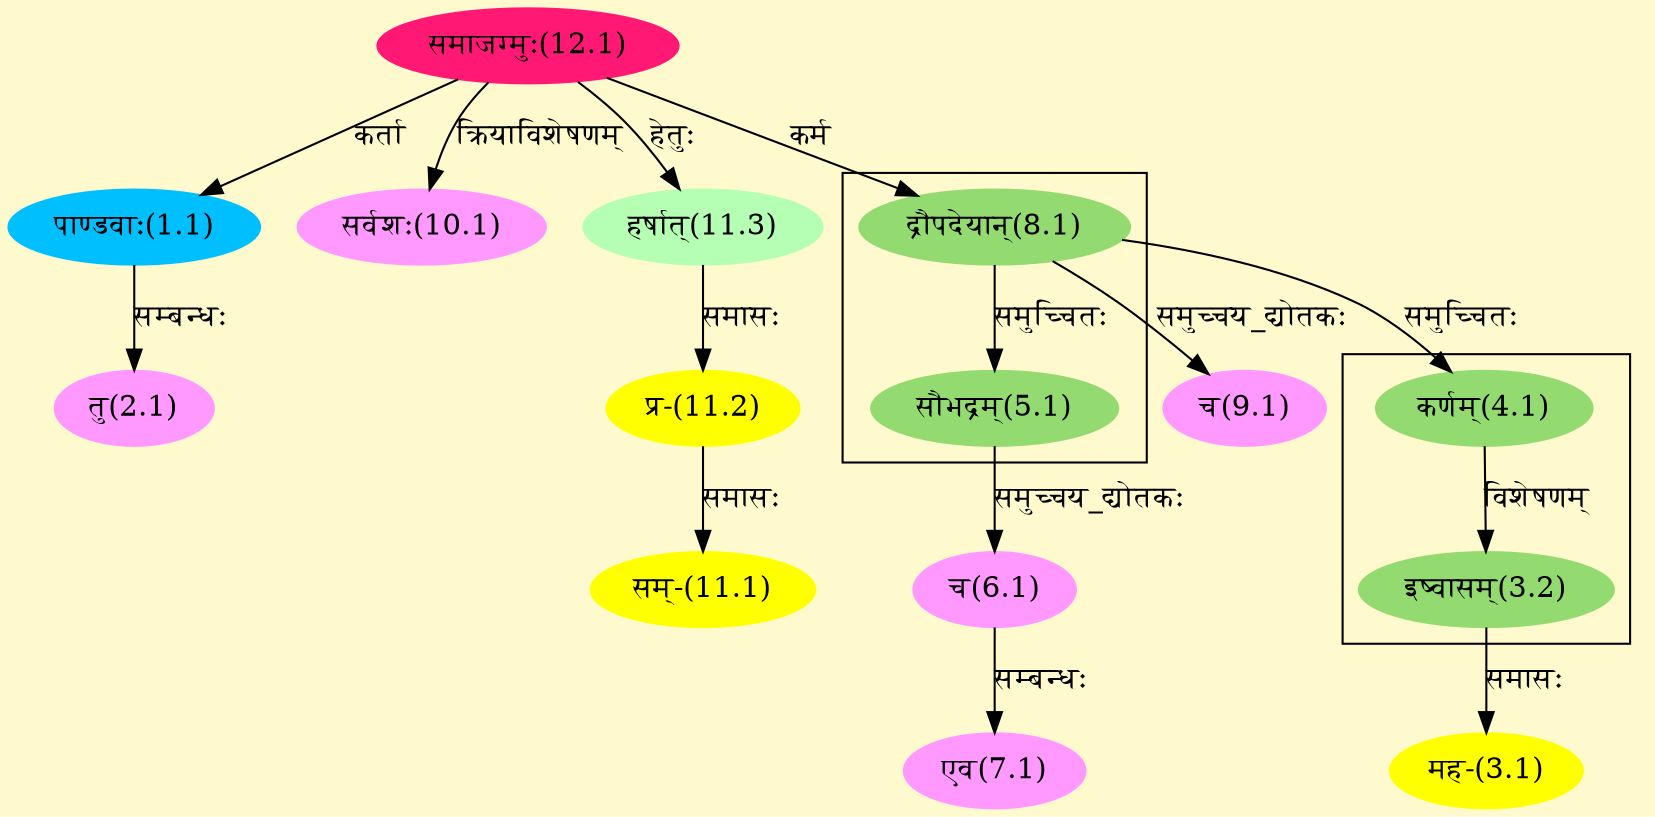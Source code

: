 digraph G{
rankdir=BT;
 compound=true;
 bgcolor="lemonchiffon1";

subgraph cluster_1{
Node3_2 [style=filled, color="#93DB70" label = "इष्वासम्(3.2)"]
Node4_1 [style=filled, color="#93DB70" label = "कर्णम्(4.1)"]

}

subgraph cluster_2{
Node4_1 [style=filled, color="#93DB70" label = "कर्णम्(4.1)"]
Node8_1 [style=filled, color="#93DB70" label = "द्रौपदेयान्(8.1)"]
Node5_1 [style=filled, color="#93DB70" label = "सौभद्रम्(5.1)"]

}
Node1_1 [style=filled, color="#00BFFF" label = "पाण्डवाः(1.1)"]
Node12_1 [style=filled, color="#FF1975" label = "समाजग्मुः(12.1)"]
Node2_1 [style=filled, color="#FF99FF" label = "तु(2.1)"]
Node3_1 [style=filled, color="#FFFF00" label = "मह-(3.1)"]
Node3_2 [style=filled, color="#93DB70" label = "इष्वासम्(3.2)"]
Node6_1 [style=filled, color="#FF99FF" label = "च(6.1)"]
Node5_1 [style=filled, color="#93DB70" label = "सौभद्रम्(5.1)"]
Node7_1 [style=filled, color="#FF99FF" label = "एव(7.1)"]
Node8_1 [style=filled, color="#93DB70" label = "द्रौपदेयान्(8.1)"]
Node9_1 [style=filled, color="#FF99FF" label = "च(9.1)"]
Node10_1 [style=filled, color="#FF99FF" label = "सर्वशः(10.1)"]
Node11_1 [style=filled, color="#FFFF00" label = "सम्-(11.1)"]
Node11_2 [style=filled, color="#FFFF00" label = "प्र-(11.2)"]
Node11_3 [style=filled, color="#B4FFB4" label = "हर्षात्(11.3)"]
/* Start of Relations section */

Node1_1 -> Node12_1 [  label="कर्ता"  dir="back" ]
Node2_1 -> Node1_1 [  label="सम्बन्धः"  dir="back" ]
Node3_1 -> Node3_2 [  label="समासः"  dir="back" ]
Node3_2 -> Node4_1 [  label="विशेषणम्"  dir="back" ]
Node4_1 -> Node8_1 [  label="समुच्चितः"  dir="back" ]
Node5_1 -> Node8_1 [  label="समुच्चितः"  dir="back" ]
Node6_1 -> Node5_1 [  label="समुच्चय_द्योतकः"  dir="back" ]
Node7_1 -> Node6_1 [  label="सम्बन्धः"  dir="back" ]
Node8_1 -> Node12_1 [  label="कर्म"  dir="back" ]
Node9_1 -> Node8_1 [  label="समुच्चय_द्योतकः"  dir="back" ]
Node10_1 -> Node12_1 [  label="क्रियाविशेषणम्"  dir="back" ]
Node11_1 -> Node11_2 [  label="समासः"  dir="back" ]
Node11_2 -> Node11_3 [  label="समासः"  dir="back" ]
Node11_3 -> Node12_1 [  label="हेतुः"  dir="back" ]
}
